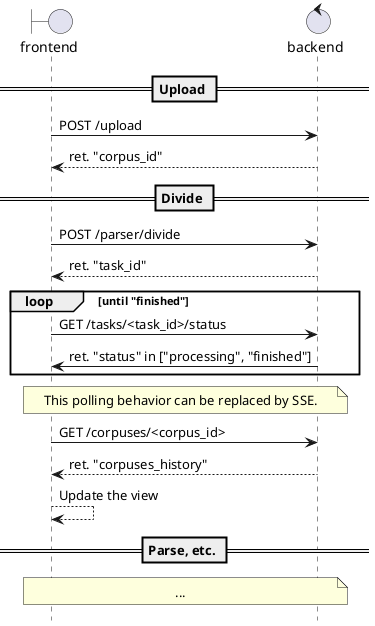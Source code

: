 @startuml

hide footbox

boundary frontend
control backend

== Upload ==

frontend -> backend : POST /upload
backend --> frontend : ret. "corpus_id"

== Divide ==

frontend -> backend : POST /parser/divide
backend --> frontend: ret. "task_id"

loop until "finished"
	frontend -> backend : GET /tasks/<task_id>/status
	backend -> frontend : ret. "status" in ["processing", "finished"]
end

note over frontend, backend
	This polling behavior can be replaced by SSE.
end note

frontend -> backend : GET /corpuses/<corpus_id>
backend --> frontend : ret. "corpuses_history"
frontend --> frontend: Update the view

== Parse, etc. ==

note over frontend, backend
	...
end note

@enduml
